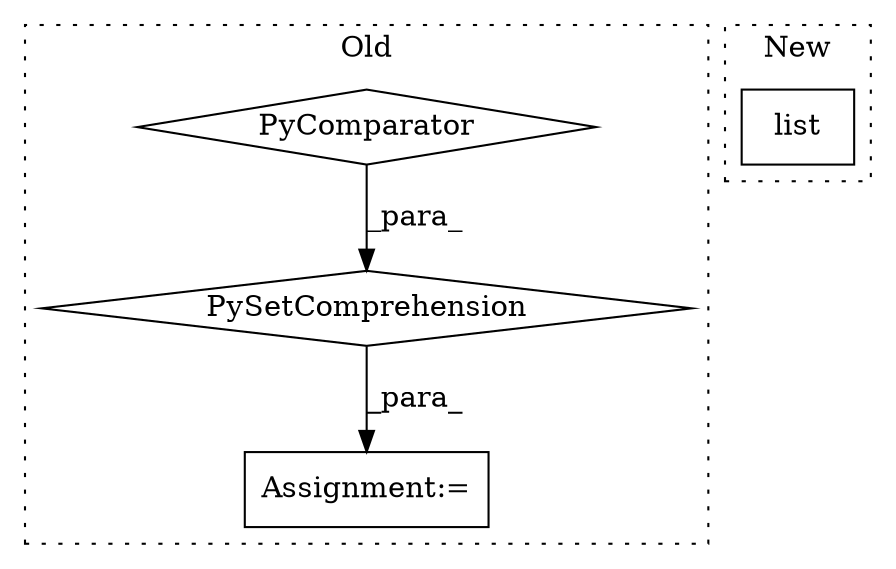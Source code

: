 digraph G {
subgraph cluster0 {
1 [label="PySetComprehension" a="111" s="33432" l="187" shape="diamond"];
3 [label="Assignment:=" a="7" s="33418" l="14" shape="box"];
4 [label="PyComparator" a="113" s="33533" l="78" shape="diamond"];
label = "Old";
style="dotted";
}
subgraph cluster1 {
2 [label="list" a="32" s="34474,34526" l="5,1" shape="box"];
label = "New";
style="dotted";
}
1 -> 3 [label="_para_"];
4 -> 1 [label="_para_"];
}